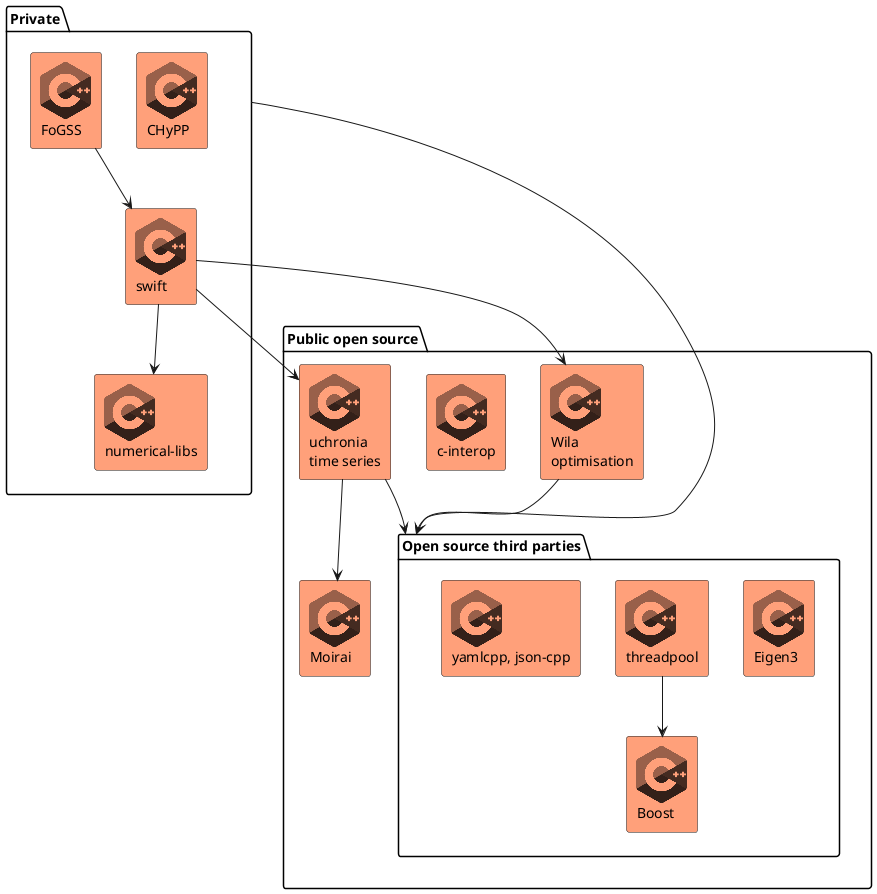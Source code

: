 @startuml software-map

' Maybe. 
!include <logos/r-lang.puml>
!include <logos/python.puml>
' !include <logos/typescript.puml>
' !include <logos/kubernetes.puml>
' !include <logos/flask.puml>
!include <logos/c.puml>
!include <logos/c-plusplus.puml>
' !include <logos/docker.puml>

' left to right direction

' package "cruise-control" {
' }

' floating note 
'   Consider: Senaps, Eagle, Hydroshare.
'   Links to Digital Water 
' end note

package "Private" as private_repos {
    rectangle "<$c-plusplus>\nCHyPP" as rpp_cpp_code #LightSalmon
    rectangle "<$c-plusplus>\nFoGSS" as qpp_cpp_code #LightSalmon
    rectangle "<$c-plusplus>\nswift" as swift_cpp_code #LightSalmon
    rectangle "<$c-plusplus>\nnumerical-libs" as sfsl_cpp_code #LightSalmon
}

package "Public open source" as public_repos {
    rectangle "<$c-plusplus>\nuchronia\ntime series" as uchronia_cpp_code #LightSalmon
    rectangle "<$c-plusplus>\nc-interop" as cinterop_cpp_code #LightSalmon
    rectangle "<$c-plusplus>\nWila\noptimisation" as wila_cpp_code #LightSalmon
    rectangle "<$c-plusplus>\nMoirai" as moirai_cpp_code #LightSalmon
    ' rectangle ".props" as vcpp_props #LightPink
    package "Open source third parties" as third_parties {
        rectangle "<$c-plusplus>\nEigen3" as eigen_cpp_code #LightSalmon
        rectangle "<$c-plusplus>\nBoost" as boost_cpp_code #LightSalmon
        rectangle "<$c-plusplus>\nthreadpool" as threadpool_cpp_code #LightSalmon
        rectangle "<$c-plusplus>\nyamlcpp, json-cpp" as yaml_json_cpp_code #LightSalmon
    }
}


uchronia_cpp_code --> moirai_cpp_code 
' uchronia_cpp_code --> boost_cpp_code
swift_cpp_code --> uchronia_cpp_code
swift_cpp_code --> wila_cpp_code
swift_cpp_code --> sfsl_cpp_code
' qpp_cpp_code --> eigen_cpp_code
' wila_cpp_code --> threadpool_cpp_code
qpp_cpp_code --> swift_cpp_code
threadpool_cpp_code --> boost_cpp_code
wila_cpp_code --> third_parties
uchronia_cpp_code --> third_parties
private_repos --> third_parties

@enduml
